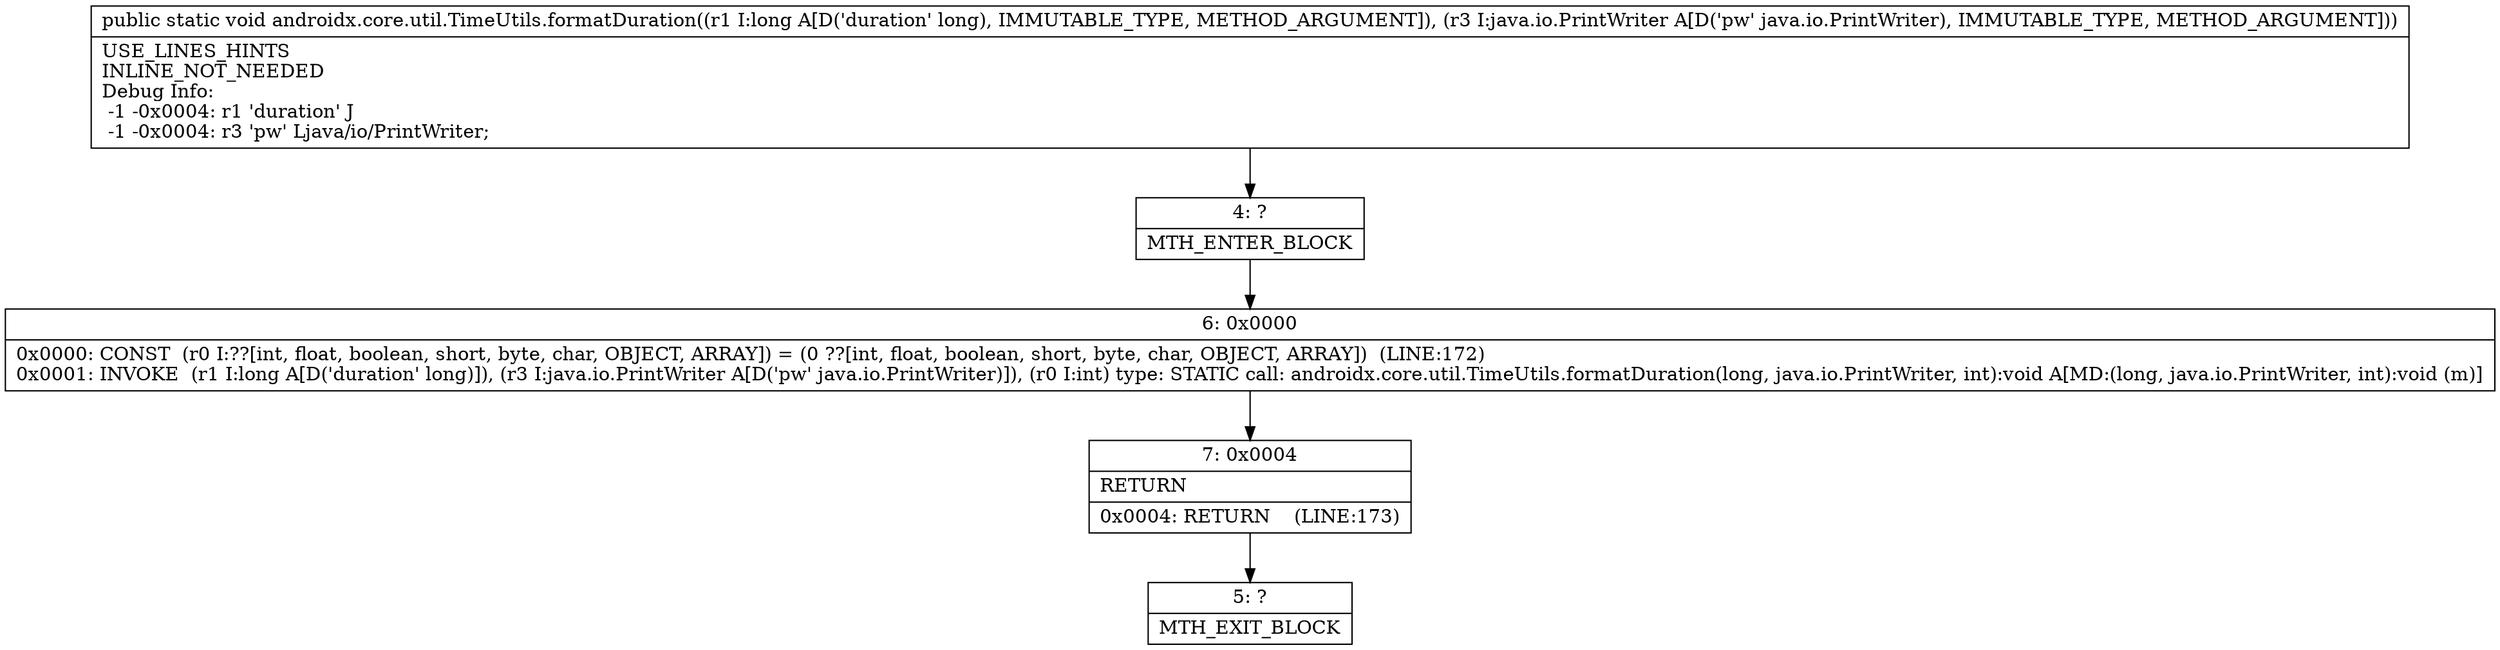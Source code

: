 digraph "CFG forandroidx.core.util.TimeUtils.formatDuration(JLjava\/io\/PrintWriter;)V" {
Node_4 [shape=record,label="{4\:\ ?|MTH_ENTER_BLOCK\l}"];
Node_6 [shape=record,label="{6\:\ 0x0000|0x0000: CONST  (r0 I:??[int, float, boolean, short, byte, char, OBJECT, ARRAY]) = (0 ??[int, float, boolean, short, byte, char, OBJECT, ARRAY])  (LINE:172)\l0x0001: INVOKE  (r1 I:long A[D('duration' long)]), (r3 I:java.io.PrintWriter A[D('pw' java.io.PrintWriter)]), (r0 I:int) type: STATIC call: androidx.core.util.TimeUtils.formatDuration(long, java.io.PrintWriter, int):void A[MD:(long, java.io.PrintWriter, int):void (m)]\l}"];
Node_7 [shape=record,label="{7\:\ 0x0004|RETURN\l|0x0004: RETURN    (LINE:173)\l}"];
Node_5 [shape=record,label="{5\:\ ?|MTH_EXIT_BLOCK\l}"];
MethodNode[shape=record,label="{public static void androidx.core.util.TimeUtils.formatDuration((r1 I:long A[D('duration' long), IMMUTABLE_TYPE, METHOD_ARGUMENT]), (r3 I:java.io.PrintWriter A[D('pw' java.io.PrintWriter), IMMUTABLE_TYPE, METHOD_ARGUMENT]))  | USE_LINES_HINTS\lINLINE_NOT_NEEDED\lDebug Info:\l  \-1 \-0x0004: r1 'duration' J\l  \-1 \-0x0004: r3 'pw' Ljava\/io\/PrintWriter;\l}"];
MethodNode -> Node_4;Node_4 -> Node_6;
Node_6 -> Node_7;
Node_7 -> Node_5;
}

